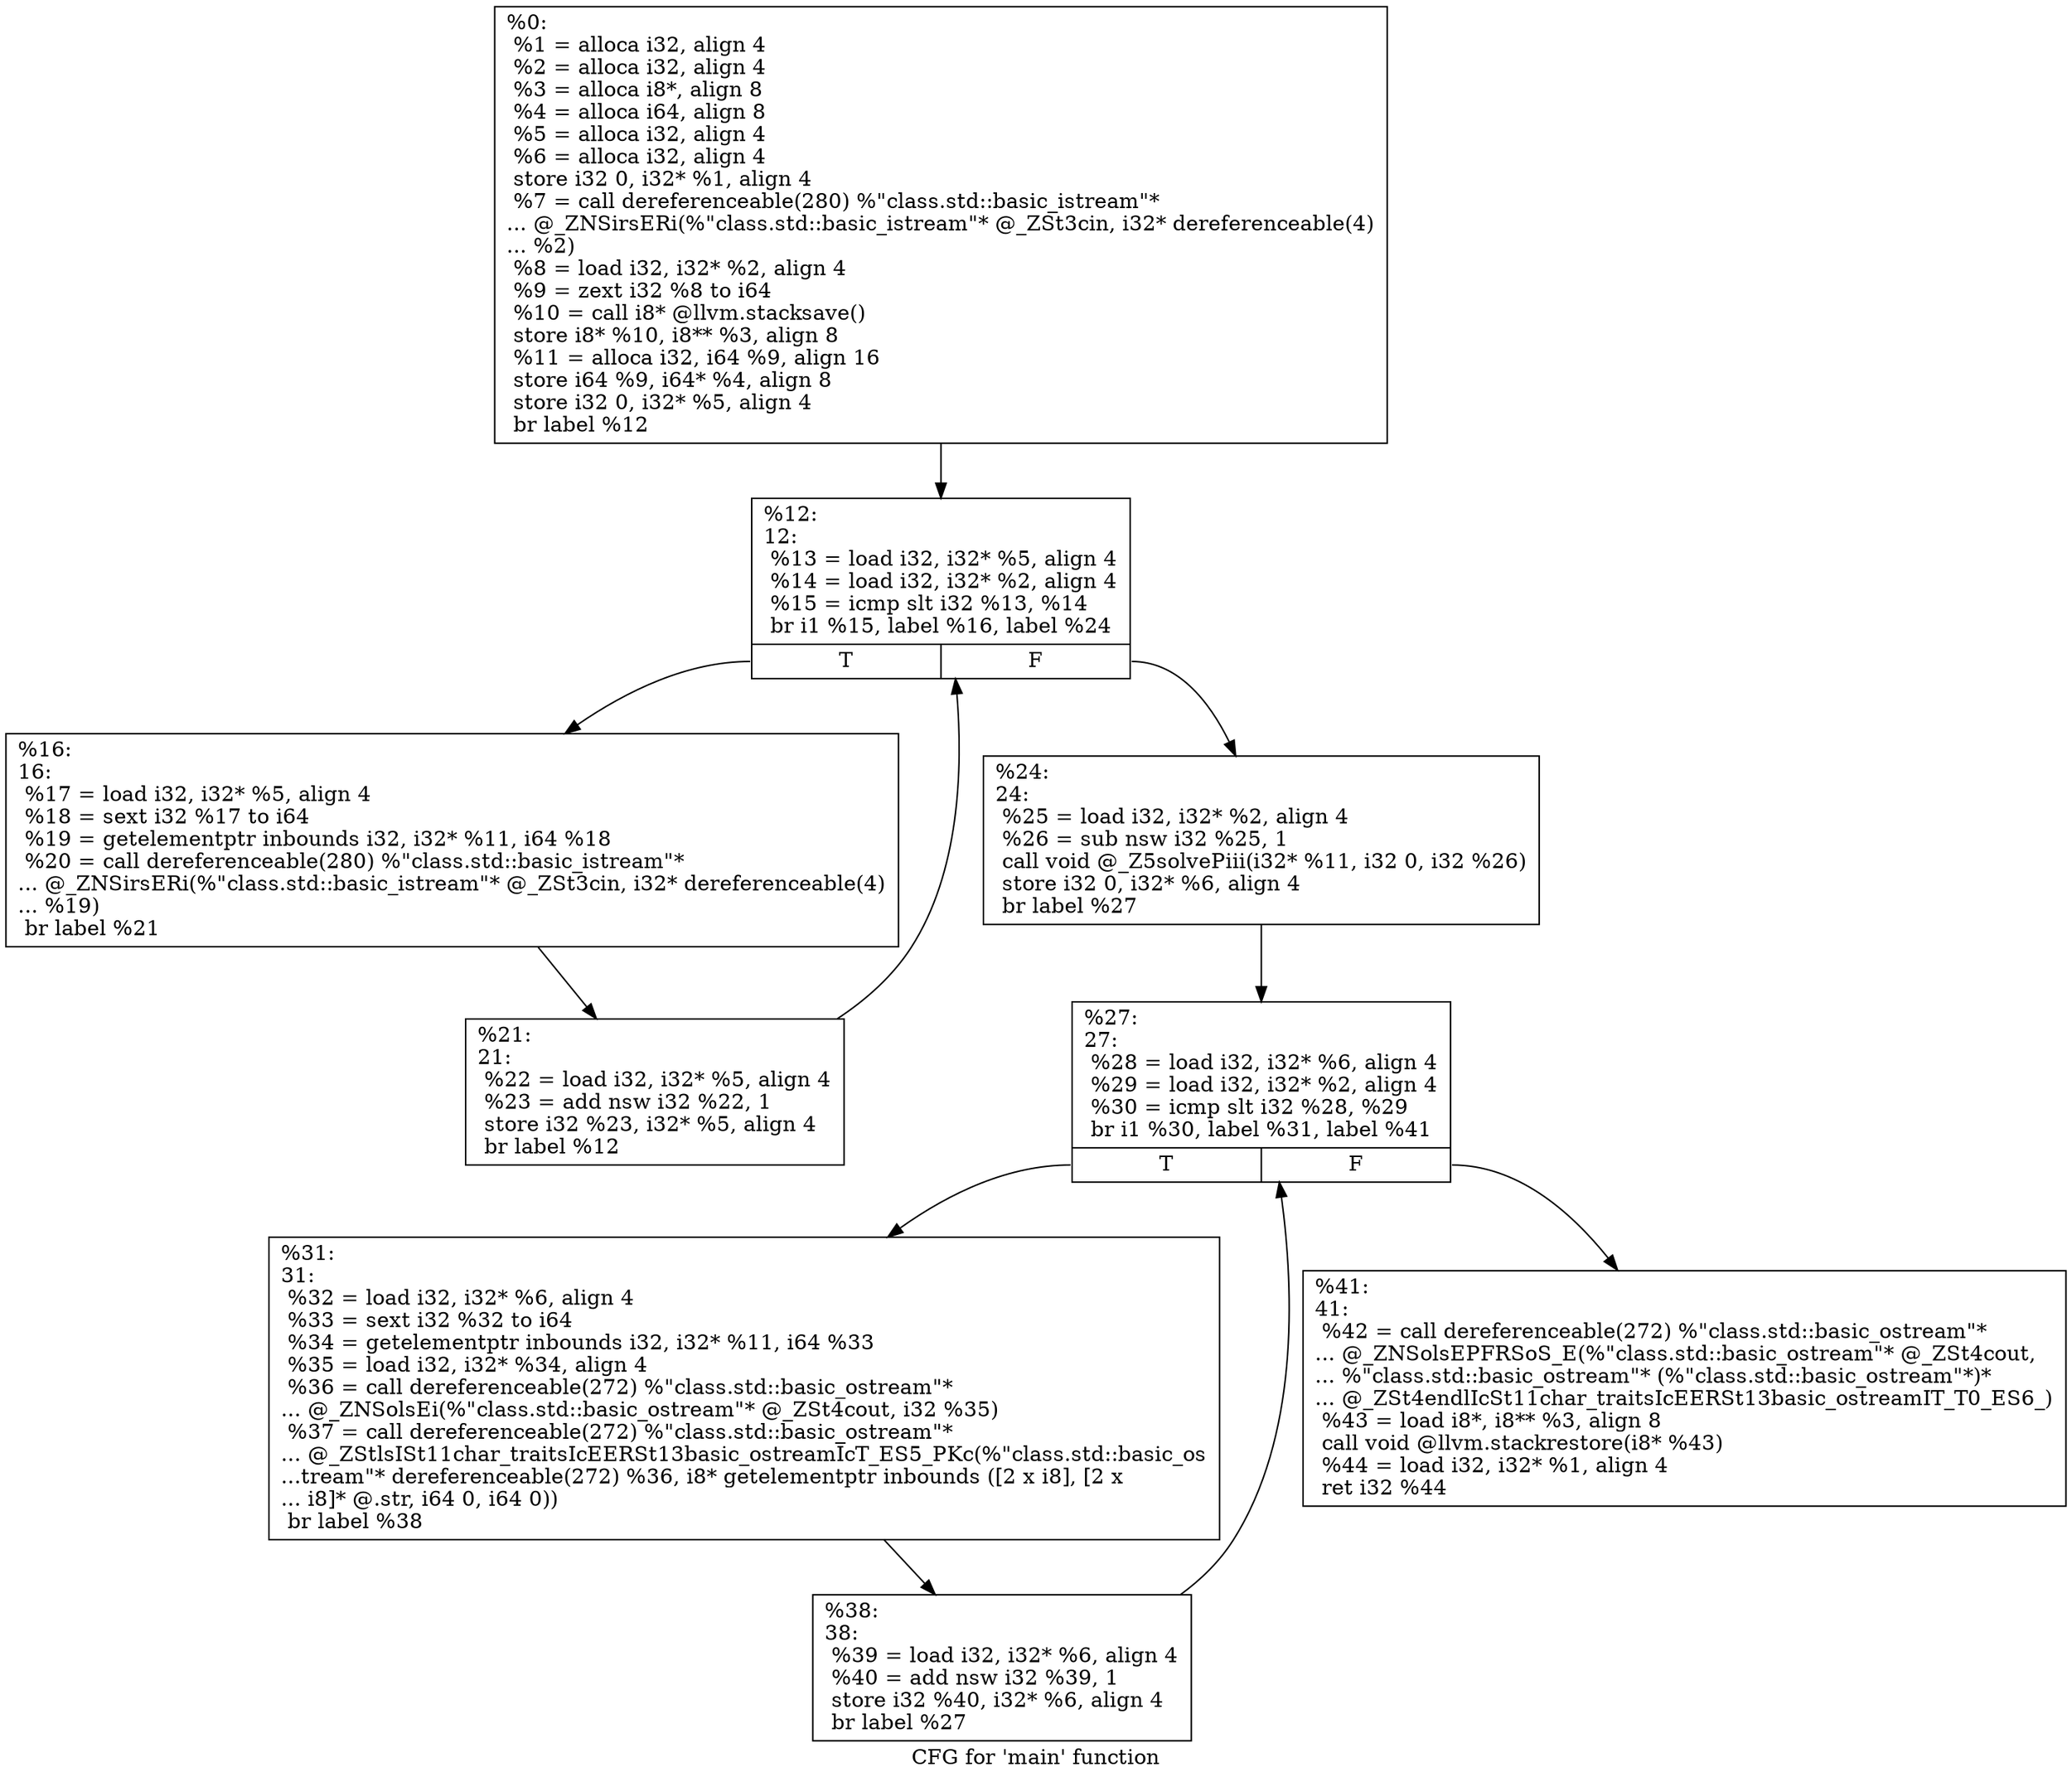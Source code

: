 digraph "CFG for 'main' function" {
	label="CFG for 'main' function";

	Node0x1310490 [shape=record,label="{%0:\l  %1 = alloca i32, align 4\l  %2 = alloca i32, align 4\l  %3 = alloca i8*, align 8\l  %4 = alloca i64, align 8\l  %5 = alloca i32, align 4\l  %6 = alloca i32, align 4\l  store i32 0, i32* %1, align 4\l  %7 = call dereferenceable(280) %\"class.std::basic_istream\"*\l... @_ZNSirsERi(%\"class.std::basic_istream\"* @_ZSt3cin, i32* dereferenceable(4)\l... %2)\l  %8 = load i32, i32* %2, align 4\l  %9 = zext i32 %8 to i64\l  %10 = call i8* @llvm.stacksave()\l  store i8* %10, i8** %3, align 8\l  %11 = alloca i32, i64 %9, align 16\l  store i64 %9, i64* %4, align 8\l  store i32 0, i32* %5, align 4\l  br label %12\l}"];
	Node0x1310490 -> Node0x13110b0;
	Node0x13110b0 [shape=record,label="{%12:\l12:                                               \l  %13 = load i32, i32* %5, align 4\l  %14 = load i32, i32* %2, align 4\l  %15 = icmp slt i32 %13, %14\l  br i1 %15, label %16, label %24\l|{<s0>T|<s1>F}}"];
	Node0x13110b0:s0 -> Node0x1311290;
	Node0x13110b0:s1 -> Node0x13112e0;
	Node0x1311290 [shape=record,label="{%16:\l16:                                               \l  %17 = load i32, i32* %5, align 4\l  %18 = sext i32 %17 to i64\l  %19 = getelementptr inbounds i32, i32* %11, i64 %18\l  %20 = call dereferenceable(280) %\"class.std::basic_istream\"*\l... @_ZNSirsERi(%\"class.std::basic_istream\"* @_ZSt3cin, i32* dereferenceable(4)\l... %19)\l  br label %21\l}"];
	Node0x1311290 -> Node0x1311650;
	Node0x1311650 [shape=record,label="{%21:\l21:                                               \l  %22 = load i32, i32* %5, align 4\l  %23 = add nsw i32 %22, 1\l  store i32 %23, i32* %5, align 4\l  br label %12\l}"];
	Node0x1311650 -> Node0x13110b0;
	Node0x13112e0 [shape=record,label="{%24:\l24:                                               \l  %25 = load i32, i32* %2, align 4\l  %26 = sub nsw i32 %25, 1\l  call void @_Z5solvePiii(i32* %11, i32 0, i32 %26)\l  store i32 0, i32* %6, align 4\l  br label %27\l}"];
	Node0x13112e0 -> Node0x1311b30;
	Node0x1311b30 [shape=record,label="{%27:\l27:                                               \l  %28 = load i32, i32* %6, align 4\l  %29 = load i32, i32* %2, align 4\l  %30 = icmp slt i32 %28, %29\l  br i1 %30, label %31, label %41\l|{<s0>T|<s1>F}}"];
	Node0x1311b30:s0 -> Node0x1311d10;
	Node0x1311b30:s1 -> Node0x1311d60;
	Node0x1311d10 [shape=record,label="{%31:\l31:                                               \l  %32 = load i32, i32* %6, align 4\l  %33 = sext i32 %32 to i64\l  %34 = getelementptr inbounds i32, i32* %11, i64 %33\l  %35 = load i32, i32* %34, align 4\l  %36 = call dereferenceable(272) %\"class.std::basic_ostream\"*\l... @_ZNSolsEi(%\"class.std::basic_ostream\"* @_ZSt4cout, i32 %35)\l  %37 = call dereferenceable(272) %\"class.std::basic_ostream\"*\l... @_ZStlsISt11char_traitsIcEERSt13basic_ostreamIcT_ES5_PKc(%\"class.std::basic_os\l...tream\"* dereferenceable(272) %36, i8* getelementptr inbounds ([2 x i8], [2 x\l... i8]* @.str, i64 0, i64 0))\l  br label %38\l}"];
	Node0x1311d10 -> Node0x1312590;
	Node0x1312590 [shape=record,label="{%38:\l38:                                               \l  %39 = load i32, i32* %6, align 4\l  %40 = add nsw i32 %39, 1\l  store i32 %40, i32* %6, align 4\l  br label %27\l}"];
	Node0x1312590 -> Node0x1311b30;
	Node0x1311d60 [shape=record,label="{%41:\l41:                                               \l  %42 = call dereferenceable(272) %\"class.std::basic_ostream\"*\l... @_ZNSolsEPFRSoS_E(%\"class.std::basic_ostream\"* @_ZSt4cout,\l... %\"class.std::basic_ostream\"* (%\"class.std::basic_ostream\"*)*\l... @_ZSt4endlIcSt11char_traitsIcEERSt13basic_ostreamIT_T0_ES6_)\l  %43 = load i8*, i8** %3, align 8\l  call void @llvm.stackrestore(i8* %43)\l  %44 = load i32, i32* %1, align 4\l  ret i32 %44\l}"];
}
